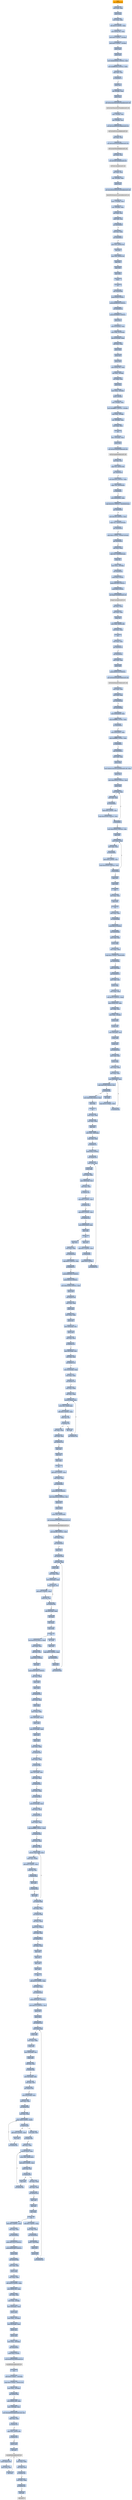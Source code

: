 digraph G {
node[shape=rectangle,style=filled,fillcolor=lightsteelblue,color=lightsteelblue]
bgcolor="transparent"
a0x00405066call_0x0040678f[label="start\ncall 0x0040678f",color="lightgrey",fillcolor="orange"];
a0x0040678fmovl_edi_edi[label="0x0040678f\nmovl %edi, %edi"];
a0x00406791pushl_ebp[label="0x00406791\npushl %ebp"];
a0x00406792movl_esp_ebp[label="0x00406792\nmovl %esp, %ebp"];
a0x00406794subl_0x10UINT8_esp[label="0x00406794\nsubl $0x10<UINT8>, %esp"];
a0x00406797movl_0x00427fec_eax[label="0x00406797\nmovl 0x00427fec, %eax"];
a0x0040679candl_0x0UINT8__8ebp_[label="0x0040679c\nandl $0x0<UINT8>, -8(%ebp)"];
a0x004067a0andl_0x0UINT8__4ebp_[label="0x004067a0\nandl $0x0<UINT8>, -4(%ebp)"];
a0x004067a4pushl_ebx[label="0x004067a4\npushl %ebx"];
a0x004067a5pushl_edi[label="0x004067a5\npushl %edi"];
a0x004067a6movl_0xbb40e64eUINT32_edi[label="0x004067a6\nmovl $0xbb40e64e<UINT32>, %edi"];
a0x004067abmovl_0xffff0000UINT32_ebx[label="0x004067ab\nmovl $0xffff0000<UINT32>, %ebx"];
a0x004067b0cmpl_edi_eax[label="0x004067b0\ncmpl %edi, %eax"];
a0x004067b2je_0x004067c1[label="0x004067b2\nje 0x004067c1"];
a0x004067c1pushl_esi[label="0x004067c1\npushl %esi"];
a0x004067c2leal__8ebp__eax[label="0x004067c2\nleal -8(%ebp), %eax"];
a0x004067c5pushl_eax[label="0x004067c5\npushl %eax"];
a0x004067c6call_GetSystemTimeAsFileTime_kernel32_dll[label="0x004067c6\ncall GetSystemTimeAsFileTime@kernel32.dll"];
GetSystemTimeAsFileTime_kernel32_dll[label="GetSystemTimeAsFileTime@kernel32.dll",color="lightgrey",fillcolor="lightgrey"];
a0x004067ccmovl__4ebp__esi[label="0x004067cc\nmovl -4(%ebp), %esi"];
a0x004067cfxorl__8ebp__esi[label="0x004067cf\nxorl -8(%ebp), %esi"];
a0x004067d2call_GetCurrentProcessId_kernel32_dll[label="0x004067d2\ncall GetCurrentProcessId@kernel32.dll"];
GetCurrentProcessId_kernel32_dll[label="GetCurrentProcessId@kernel32.dll",color="lightgrey",fillcolor="lightgrey"];
a0x004067d8xorl_eax_esi[label="0x004067d8\nxorl %eax, %esi"];
a0x004067dacall_GetCurrentThreadId_kernel32_dll[label="0x004067da\ncall GetCurrentThreadId@kernel32.dll"];
GetCurrentThreadId_kernel32_dll[label="GetCurrentThreadId@kernel32.dll",color="lightgrey",fillcolor="lightgrey"];
a0x004067e0xorl_eax_esi[label="0x004067e0\nxorl %eax, %esi"];
a0x004067e2call_GetTickCount_kernel32_dll[label="0x004067e2\ncall GetTickCount@kernel32.dll"];
GetTickCount_kernel32_dll[label="GetTickCount@kernel32.dll",color="lightgrey",fillcolor="lightgrey"];
a0x004067e8xorl_eax_esi[label="0x004067e8\nxorl %eax, %esi"];
a0x004067ealeal__16ebp__eax[label="0x004067ea\nleal -16(%ebp), %eax"];
a0x004067edpushl_eax[label="0x004067ed\npushl %eax"];
a0x004067eecall_QueryPerformanceCounter_kernel32_dll[label="0x004067ee\ncall QueryPerformanceCounter@kernel32.dll"];
QueryPerformanceCounter_kernel32_dll[label="QueryPerformanceCounter@kernel32.dll",color="lightgrey",fillcolor="lightgrey"];
a0x004067f4movl__12ebp__eax[label="0x004067f4\nmovl -12(%ebp), %eax"];
a0x004067f7xorl__16ebp__eax[label="0x004067f7\nxorl -16(%ebp), %eax"];
a0x004067faxorl_eax_esi[label="0x004067fa\nxorl %eax, %esi"];
a0x004067fccmpl_edi_esi[label="0x004067fc\ncmpl %edi, %esi"];
a0x004067fejne_0x00406807[label="0x004067fe\njne 0x00406807"];
a0x00406807testl_esi_ebx[label="0x00406807\ntestl %esi, %ebx"];
a0x00406809jne_0x00406817[label="0x00406809\njne 0x00406817"];
a0x00406817movl_esi_0x00427fec[label="0x00406817\nmovl %esi, 0x00427fec"];
a0x0040681dnotl_esi[label="0x0040681d\nnotl %esi"];
a0x0040681fmovl_esi_0x00427ff0[label="0x0040681f\nmovl %esi, 0x00427ff0"];
a0x00406825popl_esi[label="0x00406825\npopl %esi"];
a0x00406826popl_edi[label="0x00406826\npopl %edi"];
a0x00406827popl_ebx[label="0x00406827\npopl %ebx"];
a0x00406828leave_[label="0x00406828\nleave "];
a0x00406829ret[label="0x00406829\nret"];
a0x0040506bjmp_0x00404ef9[label="0x0040506b\njmp 0x00404ef9"];
a0x00404ef9pushl_0x58UINT8[label="0x00404ef9\npushl $0x58<UINT8>"];
a0x00404efbpushl_0x40b220UINT32[label="0x00404efb\npushl $0x40b220<UINT32>"];
a0x00404f00call_0x00406570[label="0x00404f00\ncall 0x00406570"];
a0x00406570pushl_0x406600UINT32[label="0x00406570\npushl $0x406600<UINT32>"];
a0x00406575pushl_fs_0[label="0x00406575\npushl %fs:0"];
a0x0040657cmovl_0x10esp__eax[label="0x0040657c\nmovl 0x10(%esp), %eax"];
a0x00406580movl_ebp_0x10esp_[label="0x00406580\nmovl %ebp, 0x10(%esp)"];
a0x00406584leal_0x10esp__ebp[label="0x00406584\nleal 0x10(%esp), %ebp"];
a0x00406588subl_eax_esp[label="0x00406588\nsubl %eax, %esp"];
a0x0040658apushl_ebx[label="0x0040658a\npushl %ebx"];
a0x0040658bpushl_esi[label="0x0040658b\npushl %esi"];
a0x0040658cpushl_edi[label="0x0040658c\npushl %edi"];
a0x0040658dmovl_0x00427fec_eax[label="0x0040658d\nmovl 0x00427fec, %eax"];
a0x00406592xorl_eax__4ebp_[label="0x00406592\nxorl %eax, -4(%ebp)"];
a0x00406595xorl_ebp_eax[label="0x00406595\nxorl %ebp, %eax"];
a0x00406597pushl_eax[label="0x00406597\npushl %eax"];
a0x00406598movl_esp__24ebp_[label="0x00406598\nmovl %esp, -24(%ebp)"];
a0x0040659bpushl__8ebp_[label="0x0040659b\npushl -8(%ebp)"];
a0x0040659emovl__4ebp__eax[label="0x0040659e\nmovl -4(%ebp), %eax"];
a0x004065a1movl_0xfffffffeUINT32__4ebp_[label="0x004065a1\nmovl $0xfffffffe<UINT32>, -4(%ebp)"];
a0x004065a8movl_eax__8ebp_[label="0x004065a8\nmovl %eax, -8(%ebp)"];
a0x004065ableal__16ebp__eax[label="0x004065ab\nleal -16(%ebp), %eax"];
a0x004065aemovl_eax_fs_0[label="0x004065ae\nmovl %eax, %fs:0"];
a0x004065b4ret[label="0x004065b4\nret"];
a0x00404f05leal__104ebp__eax[label="0x00404f05\nleal -104(%ebp), %eax"];
a0x00404f08pushl_eax[label="0x00404f08\npushl %eax"];
a0x00404f09call_GetStartupInfoW_kernel32_dll[label="0x00404f09\ncall GetStartupInfoW@kernel32.dll"];
GetStartupInfoW_kernel32_dll[label="GetStartupInfoW@kernel32.dll",color="lightgrey",fillcolor="lightgrey"];
a0x00404f0fxorl_esi_esi[label="0x00404f0f\nxorl %esi, %esi"];
a0x00404f11cmpl_esi_0x0041c6dc[label="0x00404f11\ncmpl %esi, 0x0041c6dc"];
a0x00404f17jne_0x00404f24[label="0x00404f17\njne 0x00404f24"];
a0x00404f24movl_0x5a4dUINT32_eax[label="0x00404f24\nmovl $0x5a4d<UINT32>, %eax"];
a0x00404f29cmpw_ax_0x00400000[label="0x00404f29\ncmpw %ax, 0x00400000"];
a0x00404f30je_0x00404f37[label="0x00404f30\nje 0x00404f37"];
a0x00404f37movl_0x0040003c_eax[label="0x00404f37\nmovl 0x0040003c, %eax"];
a0x00404f3ccmpl_0x4550UINT32_0x400000eax_[label="0x00404f3c\ncmpl $0x4550<UINT32>, 0x400000(%eax)"];
a0x00404f46jne_0x00404f32[label="0x00404f46\njne 0x00404f32"];
a0x00404f48movl_0x10bUINT32_ecx[label="0x00404f48\nmovl $0x10b<UINT32>, %ecx"];
a0x00404f4dcmpw_cx_0x400018eax_[label="0x00404f4d\ncmpw %cx, 0x400018(%eax)"];
a0x00404f54jne_0x00404f32[label="0x00404f54\njne 0x00404f32"];
a0x00404f56cmpl_0xeUINT8_0x400074eax_[label="0x00404f56\ncmpl $0xe<UINT8>, 0x400074(%eax)"];
a0x00404f5djbe_0x00404f32[label="0x00404f5d\njbe 0x00404f32"];
a0x00404f5fxorl_ecx_ecx[label="0x00404f5f\nxorl %ecx, %ecx"];
a0x00404f61cmpl_esi_0x4000e8eax_[label="0x00404f61\ncmpl %esi, 0x4000e8(%eax)"];
a0x00404f67setne_cl[label="0x00404f67\nsetne %cl"];
a0x00404f6amovl_ecx__28ebp_[label="0x00404f6a\nmovl %ecx, -28(%ebp)"];
a0x00404f6dcall_0x00406532[label="0x00404f6d\ncall 0x00406532"];
a0x00406532pushl_0x0UINT8[label="0x00406532\npushl $0x0<UINT8>"];
a0x00406534pushl_0x1000UINT32[label="0x00406534\npushl $0x1000<UINT32>"];
a0x00406539pushl_0x0UINT8[label="0x00406539\npushl $0x0<UINT8>"];
a0x0040653bcall_HeapCreate_kernel32_dll[label="0x0040653b\ncall HeapCreate@kernel32.dll"];
HeapCreate_kernel32_dll[label="HeapCreate@kernel32.dll",color="lightgrey",fillcolor="lightgrey"];
a0x00406541xorl_ecx_ecx[label="0x00406541\nxorl %ecx, %ecx"];
a0x00406543testl_eax_eax[label="0x00406543\ntestl %eax, %eax"];
a0x00406545setne_cl[label="0x00406545\nsetne %cl"];
a0x00406548movl_eax_0x0041c3d8[label="0x00406548\nmovl %eax, 0x0041c3d8"];
a0x0040654dmovl_ecx_eax[label="0x0040654d\nmovl %ecx, %eax"];
a0x0040654fret[label="0x0040654f\nret"];
a0x00404f72testl_eax_eax[label="0x00404f72\ntestl %eax, %eax"];
a0x00404f74jne_0x00404f7e[label="0x00404f74\njne 0x00404f7e"];
a0x00404f7ecall_0x004063b7[label="0x00404f7e\ncall 0x004063b7"];
a0x004063b7movl_edi_edi[label="0x004063b7\nmovl %edi, %edi"];
a0x004063b9pushl_edi[label="0x004063b9\npushl %edi"];
a0x004063bapushl_0x401c14UINT32[label="0x004063ba\npushl $0x401c14<UINT32>"];
a0x004063bfcall_GetModuleHandleW_kernel32_dll[label="0x004063bf\ncall GetModuleHandleW@kernel32.dll"];
GetModuleHandleW_kernel32_dll[label="GetModuleHandleW@kernel32.dll",color="lightgrey",fillcolor="lightgrey"];
a0x004063c5movl_eax_edi[label="0x004063c5\nmovl %eax, %edi"];
a0x004063c7testl_edi_edi[label="0x004063c7\ntestl %edi, %edi"];
a0x004063c9jne_0x004063d4[label="0x004063c9\njne 0x004063d4"];
a0x004063cbcall_0x0040608a[label="0x004063cb\ncall 0x0040608a"];
a0x0040608amovl_0x00428038_eax[label="0x0040608a\nmovl 0x00428038, %eax"];
a0x0040608fcmpl_0xffffffffUINT8_eax[label="0x0040608f\ncmpl $0xffffffff<UINT8>, %eax"];
a0x00406092je_0x004060aa[label="0x00406092\nje 0x004060aa"];
a0x004060aamovl_0x0042803c_eax[label="0x004060aa\nmovl 0x0042803c, %eax"];
a0x004060afcmpl_0xffffffffUINT8_eax[label="0x004060af\ncmpl $0xffffffff<UINT8>, %eax"];
a0x004060b2je_0x004060c2[label="0x004060b2\nje 0x004060c2"];
a0x004060c2jmp_0x00406911[label="0x004060c2\njmp 0x00406911"];
a0x00406911movl_edi_edi[label="0x00406911\nmovl %edi, %edi"];
a0x00406913pushl_ebx[label="0x00406913\npushl %ebx"];
a0x00406914movl_DeleteCriticalSection_kernel32_dll_ebx[label="0x00406914\nmovl DeleteCriticalSection@kernel32.dll, %ebx"];
a0x0040691apushl_esi[label="0x0040691a\npushl %esi"];
a0x0040691bmovl_0x428040UINT32_esi[label="0x0040691b\nmovl $0x428040<UINT32>, %esi"];
a0x00406920pushl_edi[label="0x00406920\npushl %edi"];
a0x00406921movl_esi__edi[label="0x00406921\nmovl (%esi), %edi"];
a0x00406923testl_edi_edi[label="0x00406923\ntestl %edi, %edi"];
a0x00406925je_0x0040693a[label="0x00406925\nje 0x0040693a"];
a0x0040693aaddl_0x8UINT8_esi[label="0x0040693a\naddl $0x8<UINT8>, %esi"];
a0x0040693dcmpl_0x428160UINT32_esi[label="0x0040693d\ncmpl $0x428160<UINT32>, %esi"];
a0x00406943jl_0x00406921[label="0x00406943\njl 0x00406921"];
a0x00406945movl_0x428040UINT32_esi[label="0x00406945\nmovl $0x428040<UINT32>, %esi"];
a0x0040694apopl_edi[label="0x0040694a\npopl %edi"];
a0x0040694bmovl_esi__eax[label="0x0040694b\nmovl (%esi), %eax"];
a0x0040694dtestl_eax_eax[label="0x0040694d\ntestl %eax, %eax"];
a0x0040694fje_0x0040695a[label="0x0040694f\nje 0x0040695a"];
a0x0040695aaddl_0x8UINT8_esi[label="0x0040695a\naddl $0x8<UINT8>, %esi"];
a0x0040695dcmpl_0x428160UINT32_esi[label="0x0040695d\ncmpl $0x428160<UINT32>, %esi"];
a0x00406963jl_0x0040694b[label="0x00406963\njl 0x0040694b"];
a0x00406965popl_esi[label="0x00406965\npopl %esi"];
a0x00406966popl_ebx[label="0x00406966\npopl %ebx"];
a0x00406967ret[label="0x00406967\nret"];
a0x004063d0xorl_eax_eax[label="0x004063d0\nxorl %eax, %eax"];
a0x004063d2popl_edi[label="0x004063d2\npopl %edi"];
a0x004063d3ret[label="0x004063d3\nret"];
a0x00404f83testl_eax_eax[label="0x00404f83\ntestl %eax, %eax"];
a0x00404f85jne_0x00404f8f[label="0x00404f85\njne 0x00404f8f"];
a0x00404f87pushl_0x10UINT8[label="0x00404f87\npushl $0x10<UINT8>"];
a0x00404f89call_0x00404e89[label="0x00404f89\ncall 0x00404e89"];
a0x00404e89movl_edi_edi[label="0x00404e89\nmovl %edi, %edi"];
a0x00404e8bpushl_ebp[label="0x00404e8b\npushl %ebp"];
a0x00404e8cmovl_esp_ebp[label="0x00404e8c\nmovl %esp, %ebp"];
a0x00404e8ecmpl_0x1UINT8_0x0041b938[label="0x00404e8e\ncmpl $0x1<UINT8>, 0x0041b938"];
a0x00404e95jne_0x00404e9c[label="0x00404e95\njne 0x00404e9c"];
a0x00404e9cpushl_0x8ebp_[label="0x00404e9c\npushl 0x8(%ebp)"];
a0x00404e9fcall_0x00405575[label="0x00404e9f\ncall 0x00405575"];
a0x00405575movl_edi_edi[label="0x00405575\nmovl %edi, %edi"];
a0x00405577pushl_ebp[label="0x00405577\npushl %ebp"];
a0x00405578movl_esp_ebp[label="0x00405578\nmovl %esp, %ebp"];
a0x0040557asubl_0x1fcUINT32_esp[label="0x0040557a\nsubl $0x1fc<UINT32>, %esp"];
a0x00405580movl_0x00427fec_eax[label="0x00405580\nmovl 0x00427fec, %eax"];
a0x00405585xorl_ebp_eax[label="0x00405585\nxorl %ebp, %eax"];
a0x00405587movl_eax__4ebp_[label="0x00405587\nmovl %eax, -4(%ebp)"];
a0x0040558apushl_ebx[label="0x0040558a\npushl %ebx"];
a0x0040558bpushl_esi[label="0x0040558b\npushl %esi"];
a0x0040558cmovl_0x8ebp__esi[label="0x0040558c\nmovl 0x8(%ebp), %esi"];
a0x0040558fpushl_edi[label="0x0040558f\npushl %edi"];
a0x00405590pushl_esi[label="0x00405590\npushl %esi"];
a0x00405591call_0x0040554f[label="0x00405591\ncall 0x0040554f"];
a0x0040554fmovl_edi_edi[label="0x0040554f\nmovl %edi, %edi"];
a0x00405551pushl_ebp[label="0x00405551\npushl %ebp"];
a0x00405552movl_esp_ebp[label="0x00405552\nmovl %esp, %ebp"];
a0x00405554xorl_eax_eax[label="0x00405554\nxorl %eax, %eax"];
a0x00405556movl_0x8ebp__ecx[label="0x00405556\nmovl 0x8(%ebp), %ecx"];
a0x00405559cmpl_0x401a00eax8__ecx[label="0x00405559\ncmpl 0x401a00(,%eax,8), %ecx"];
a0x00405560je_0x0040556c[label="0x00405560\nje 0x0040556c"];
a0x00405562incl_eax[label="0x00405562\nincl %eax"];
a0x00405563cmpl_0x16UINT8_eax[label="0x00405563\ncmpl $0x16<UINT8>, %eax"];
a0x00405566jb_0x00405556[label="0x00405566\njb 0x00405556"];
a0x0040556cmovl_0x401a04eax8__eax[label="0x0040556c\nmovl 0x401a04(,%eax,8), %eax"];
a0x00405573popl_ebp[label="0x00405573\npopl %ebp"];
a0x00405574ret[label="0x00405574\nret"];
a0x00405596movl_eax_edi[label="0x00405596\nmovl %eax, %edi"];
a0x00405598xorl_ebx_ebx[label="0x00405598\nxorl %ebx, %ebx"];
a0x0040559apopl_ecx[label="0x0040559a\npopl %ecx"];
a0x0040559bmovl_edi__508ebp_[label="0x0040559b\nmovl %edi, -508(%ebp)"];
a0x004055a1cmpl_ebx_edi[label="0x004055a1\ncmpl %ebx, %edi"];
a0x004055a3je_0x00405715[label="0x004055a3\nje 0x00405715"];
a0x004055a9pushl_0x3UINT8[label="0x004055a9\npushl $0x3<UINT8>"];
a0x004055abcall_0x00407c67[label="0x004055ab\ncall 0x00407c67"];
a0x00407c67movl_edi_edi[label="0x00407c67\nmovl %edi, %edi"];
a0x00407c69pushl_ebp[label="0x00407c69\npushl %ebp"];
a0x00407c6amovl_esp_ebp[label="0x00407c6a\nmovl %esp, %ebp"];
a0x00407c6cmovl_0x8ebp__ecx[label="0x00407c6c\nmovl 0x8(%ebp), %ecx"];
a0x00407c6ftestl_ecx_ecx[label="0x00407c6f\ntestl %ecx, %ecx"];
a0x00407c71js_0x00407c91[label="0x00407c71\njs 0x00407c91"];
a0x00407c73cmpl_0x2UINT8_ecx[label="0x00407c73\ncmpl $0x2<UINT8>, %ecx"];
a0x00407c76jle_0x00407c84[label="0x00407c76\njle 0x00407c84"];
a0x00407c78cmpl_0x3UINT8_ecx[label="0x00407c78\ncmpl $0x3<UINT8>, %ecx"];
a0x00407c7bjne_0x00407c91[label="0x00407c7b\njne 0x00407c91"];
a0x00407c7dmovl_0x0041b938_eax[label="0x00407c7d\nmovl 0x0041b938, %eax"];
a0x00407c82popl_ebp[label="0x00407c82\npopl %ebp"];
a0x00407c83ret[label="0x00407c83\nret"];
a0x004055b0popl_ecx[label="0x004055b0\npopl %ecx"];
a0x004055b1cmpl_0x1UINT8_eax[label="0x004055b1\ncmpl $0x1<UINT8>, %eax"];
a0x004055b4je_0x004056c1[label="0x004055b4\nje 0x004056c1"];
a0x004055bapushl_0x3UINT8[label="0x004055ba\npushl $0x3<UINT8>"];
a0x004055bccall_0x00407c67[label="0x004055bc\ncall 0x00407c67"];
a0x004055c1popl_ecx[label="0x004055c1\npopl %ecx"];
a0x004055c2testl_eax_eax[label="0x004055c2\ntestl %eax, %eax"];
a0x004055c4jne_0x004055d3[label="0x004055c4\njne 0x004055d3"];
a0x004055d3cmpl_0xfcUINT32_esi[label="0x004055d3\ncmpl $0xfc<UINT32>, %esi"];
a0x004055d9je_0x00405715[label="0x004055d9\nje 0x00405715"];
a0x004055dfpushl_0x401b3cUINT32[label="0x004055df\npushl $0x401b3c<UINT32>"];
a0x004055e4pushl_0x314UINT32[label="0x004055e4\npushl $0x314<UINT32>"];
a0x004055e9movl_0x41bc98UINT32_edi[label="0x004055e9\nmovl $0x41bc98<UINT32>, %edi"];
a0x004055eepushl_edi[label="0x004055ee\npushl %edi"];
a0x004055efcall_0x00407c04[label="0x004055ef\ncall 0x00407c04"];
a0x00407c04movl_edi_edi[label="0x00407c04\nmovl %edi, %edi"];
a0x00407c06pushl_ebp[label="0x00407c06\npushl %ebp"];
a0x00407c07movl_esp_ebp[label="0x00407c07\nmovl %esp, %ebp"];
a0x00407c09pushl_esi[label="0x00407c09\npushl %esi"];
a0x00407c0amovl_0x8ebp__esi[label="0x00407c0a\nmovl 0x8(%ebp), %esi"];
a0x00407c0dpushl_edi[label="0x00407c0d\npushl %edi"];
a0x00407c0etestl_esi_esi[label="0x00407c0e\ntestl %esi, %esi"];
a0x00407c10je_0x00407c19[label="0x00407c10\nje 0x00407c19"];
a0x00407c12movl_0xcebp__edi[label="0x00407c12\nmovl 0xc(%ebp), %edi"];
a0x00407c15testl_edi_edi[label="0x00407c15\ntestl %edi, %edi"];
a0x00407c17jne_0x00407c2e[label="0x00407c17\njne 0x00407c2e"];
a0x00407c2emovl_0x10ebp__eax[label="0x00407c2e\nmovl 0x10(%ebp), %eax"];
a0x00407c31testl_eax_eax[label="0x00407c31\ntestl %eax, %eax"];
a0x00407c33jne_0x00407c3a[label="0x00407c33\njne 0x00407c3a"];
a0x00407c3amovl_esi_edx[label="0x00407c3a\nmovl %esi, %edx"];
a0x00407c3csubl_eax_edx[label="0x00407c3c\nsubl %eax, %edx"];
a0x00407c3emovzwl_eax__ecx[label="0x00407c3e\nmovzwl (%eax), %ecx"];
a0x00407c41movw_cx_edxeax_[label="0x00407c41\nmovw %cx, (%edx,%eax)"];
a0x00407c45addl_0x2UINT8_eax[label="0x00407c45\naddl $0x2<UINT8>, %eax"];
a0x00407c48testw_cx_cx[label="0x00407c48\ntestw %cx, %cx"];
a0x00407c4bje_0x00407c50[label="0x00407c4b\nje 0x00407c50"];
a0x00407c4ddecl_edi[label="0x00407c4d\ndecl %edi"];
a0x00407c4ejne_0x00407c3e[label="0x00407c4e\njne 0x00407c3e"];
a0x00407c50xorl_eax_eax[label="0x00407c50\nxorl %eax, %eax"];
a0x00407c52testl_edi_edi[label="0x00407c52\ntestl %edi, %edi"];
a0x00407c54jne_0x00407c2a[label="0x00407c54\njne 0x00407c2a"];
a0x00407c2apopl_edi[label="0x00407c2a\npopl %edi"];
a0x00407c2bpopl_esi[label="0x00407c2b\npopl %esi"];
a0x00407c2cpopl_ebp[label="0x00407c2c\npopl %ebp"];
a0x00407c2dret[label="0x00407c2d\nret"];
a0x004055f4addl_0xcUINT8_esp[label="0x004055f4\naddl $0xc<UINT8>, %esp"];
a0x004055f7testl_eax_eax[label="0x004055f7\ntestl %eax, %eax"];
a0x004055f9jne_0x004056b7[label="0x004055f9\njne 0x004056b7"];
a0x004055ffpushl_0x104UINT32[label="0x004055ff\npushl $0x104<UINT32>"];
a0x00405604movl_0x41bccaUINT32_esi[label="0x00405604\nmovl $0x41bcca<UINT32>, %esi"];
a0x00405609pushl_esi[label="0x00405609\npushl %esi"];
a0x0040560apushl_ebx[label="0x0040560a\npushl %ebx"];
a0x0040560bmovw_ax_0x0041bed2[label="0x0040560b\nmovw %ax, 0x0041bed2"];
a0x00405611call_GetModuleFileNameW_kernel32_dll[label="0x00405611\ncall GetModuleFileNameW@kernel32.dll"];
GetModuleFileNameW_kernel32_dll[label="GetModuleFileNameW@kernel32.dll",color="lightgrey",fillcolor="lightgrey"];
a0x00405617movl_0x2fbUINT32_ebx[label="0x00405617\nmovl $0x2fb<UINT32>, %ebx"];
a0x0040561ctestl_eax_eax[label="0x0040561c\ntestl %eax, %eax"];
a0x0040561ejne_0x0040563f[label="0x0040561e\njne 0x0040563f"];
a0x0040563fpushl_esi[label="0x0040563f\npushl %esi"];
a0x00405640call_0x00407be9[label="0x00405640\ncall 0x00407be9"];
a0x00407be9movl_edi_edi[label="0x00407be9\nmovl %edi, %edi"];
a0x00407bebpushl_ebp[label="0x00407beb\npushl %ebp"];
a0x00407becmovl_esp_ebp[label="0x00407bec\nmovl %esp, %ebp"];
a0x00407beemovl_0x8ebp__eax[label="0x00407bee\nmovl 0x8(%ebp), %eax"];
a0x00407bf1movw_eax__cx[label="0x00407bf1\nmovw (%eax), %cx"];
a0x00407bf4addl_0x2UINT8_eax[label="0x00407bf4\naddl $0x2<UINT8>, %eax"];
a0x00407bf7testw_cx_cx[label="0x00407bf7\ntestw %cx, %cx"];
a0x00407bfajne_0x00407bf1[label="0x00407bfa\njne 0x00407bf1"];
a0x00407bfcsubl_0x8ebp__eax[label="0x00407bfc\nsubl 0x8(%ebp), %eax"];
a0x00407bffsarl_eax[label="0x00407bff\nsarl %eax"];
a0x00407c01decl_eax[label="0x00407c01\ndecl %eax"];
a0x00407c02popl_ebp[label="0x00407c02\npopl %ebp"];
a0x00407c03ret[label="0x00407c03\nret"];
a0x00405645incl_eax[label="0x00405645\nincl %eax"];
a0x00405646popl_ecx[label="0x00405646\npopl %ecx"];
a0x00405647cmpl_0x3cUINT8_eax[label="0x00405647\ncmpl $0x3c<UINT8>, %eax"];
a0x0040564ajbe_0x00405676[label="0x0040564a\njbe 0x00405676"];
a0x0040564cpushl_esi[label="0x0040564c\npushl %esi"];
a0x0040564dcall_0x00407be9[label="0x0040564d\ncall 0x00407be9"];
a0x00405652leal_0x41bc54eax2__eax[label="0x00405652\nleal 0x41bc54(,%eax,2), %eax"];
a0x00405659movl_eax_ecx[label="0x00405659\nmovl %eax, %ecx"];
a0x0040565bsubl_esi_ecx[label="0x0040565b\nsubl %esi, %ecx"];
a0x0040565dpushl_0x3UINT8[label="0x0040565d\npushl $0x3<UINT8>"];
a0x0040565fsarl_ecx[label="0x0040565f\nsarl %ecx"];
a0x00405661pushl_0x401b04UINT32[label="0x00405661\npushl $0x401b04<UINT32>"];
a0x00405666subl_ecx_ebx[label="0x00405666\nsubl %ecx, %ebx"];
a0x00405668pushl_ebx[label="0x00405668\npushl %ebx"];
a0x00405669pushl_eax[label="0x00405669\npushl %eax"];
a0x0040566acall_0x00407b1c[label="0x0040566a\ncall 0x00407b1c"];
a0x00407b1cmovl_edi_edi[label="0x00407b1c\nmovl %edi, %edi"];
a0x00407b1epushl_ebp[label="0x00407b1e\npushl %ebp"];
a0x00407b1fmovl_esp_ebp[label="0x00407b1f\nmovl %esp, %ebp"];
a0x00407b21movl_0x8ebp__edx[label="0x00407b21\nmovl 0x8(%ebp), %edx"];
a0x00407b24pushl_ebx[label="0x00407b24\npushl %ebx"];
a0x00407b25movl_0x14ebp__ebx[label="0x00407b25\nmovl 0x14(%ebp), %ebx"];
a0x00407b28pushl_esi[label="0x00407b28\npushl %esi"];
a0x00407b29pushl_edi[label="0x00407b29\npushl %edi"];
a0x00407b2atestl_ebx_ebx[label="0x00407b2a\ntestl %ebx, %ebx"];
a0x00407b2cjne_0x00407b3e[label="0x00407b2c\njne 0x00407b3e"];
a0x00407b3etestl_edx_edx[label="0x00407b3e\ntestl %edx, %edx"];
a0x00407b40je_0x00407b49[label="0x00407b40\nje 0x00407b49"];
a0x00407b42movl_0xcebp__edi[label="0x00407b42\nmovl 0xc(%ebp), %edi"];
a0x00407b45testl_edi_edi[label="0x00407b45\ntestl %edi, %edi"];
a0x00407b47jne_0x00407b5c[label="0x00407b47\njne 0x00407b5c"];
a0x00407b5ctestl_ebx_ebx[label="0x00407b5c\ntestl %ebx, %ebx"];
a0x00407b5ejne_0x00407b67[label="0x00407b5e\njne 0x00407b67"];
a0x00407b67movl_0x10ebp__ecx[label="0x00407b67\nmovl 0x10(%ebp), %ecx"];
a0x00407b6atestl_ecx_ecx[label="0x00407b6a\ntestl %ecx, %ecx"];
a0x00407b6cjne_0x00407b75[label="0x00407b6c\njne 0x00407b75"];
a0x00407b75movl_edx_eax[label="0x00407b75\nmovl %edx, %eax"];
a0x00407b77cmpl_0xffffffffUINT8_ebx[label="0x00407b77\ncmpl $0xffffffff<UINT8>, %ebx"];
a0x00407b7ajne_0x00407b94[label="0x00407b7a\njne 0x00407b94"];
a0x00407b94movl_ecx_esi[label="0x00407b94\nmovl %ecx, %esi"];
a0x00407b96subl_edx_esi[label="0x00407b96\nsubl %edx, %esi"];
a0x00407b98movzwl_esieax__ecx[label="0x00407b98\nmovzwl (%esi,%eax), %ecx"];
a0x00407b9cmovw_cx_eax_[label="0x00407b9c\nmovw %cx, (%eax)"];
a0x00407b9faddl_0x2UINT8_eax[label="0x00407b9f\naddl $0x2<UINT8>, %eax"];
a0x00407ba2testw_cx_cx[label="0x00407ba2\ntestw %cx, %cx"];
a0x00407ba5je_0x00407bad[label="0x00407ba5\nje 0x00407bad"];
a0x00407ba7decl_edi[label="0x00407ba7\ndecl %edi"];
a0x00407ba8je_0x00407bad[label="0x00407ba8\nje 0x00407bad"];
a0x00407baadecl_ebx[label="0x00407baa\ndecl %ebx"];
a0x00407babjne_0x00407b98[label="0x00407bab\njne 0x00407b98"];
a0x00407badtestl_ebx_ebx[label="0x00407bad\ntestl %ebx, %ebx"];
a0x00407bafjne_0x00407bb6[label="0x00407baf\njne 0x00407bb6"];
a0x00407bb1xorl_ecx_ecx[label="0x00407bb1\nxorl %ecx, %ecx"];
a0x00407bb3movw_cx_eax_[label="0x00407bb3\nmovw %cx, (%eax)"];
a0x00407bb6testl_edi_edi[label="0x00407bb6\ntestl %edi, %edi"];
a0x00407bb8jne_0x00407b37[label="0x00407bb8\njne 0x00407b37"];
a0x00407b37xorl_eax_eax[label="0x00407b37\nxorl %eax, %eax"];
a0x00407b39popl_edi[label="0x00407b39\npopl %edi"];
a0x00407b3apopl_esi[label="0x00407b3a\npopl %esi"];
a0x00407b3bpopl_ebx[label="0x00407b3b\npopl %ebx"];
a0x00407b3cpopl_ebp[label="0x00407b3c\npopl %ebp"];
a0x00407b3dret[label="0x00407b3d\nret"];
a0x0040566faddl_0x14UINT8_esp[label="0x0040566f\naddl $0x14<UINT8>, %esp"];
a0x00405672testl_eax_eax[label="0x00405672\ntestl %eax, %eax"];
a0x00405674jne_0x00405633[label="0x00405674\njne 0x00405633"];
a0x00405676pushl_0x401afcUINT32[label="0x00405676\npushl $0x401afc<UINT32>"];
a0x0040567bmovl_0x314UINT32_esi[label="0x0040567b\nmovl $0x314<UINT32>, %esi"];
a0x00405680pushl_esi[label="0x00405680\npushl %esi"];
a0x00405681pushl_edi[label="0x00405681\npushl %edi"];
a0x00405682call_0x00407aa7[label="0x00405682\ncall 0x00407aa7"];
a0x00407aa7movl_edi_edi[label="0x00407aa7\nmovl %edi, %edi"];
a0x00407aa9pushl_ebp[label="0x00407aa9\npushl %ebp"];
a0x00407aaamovl_esp_ebp[label="0x00407aaa\nmovl %esp, %ebp"];
a0x00407aacpushl_esi[label="0x00407aac\npushl %esi"];
a0x00407aadmovl_0x8ebp__esi[label="0x00407aad\nmovl 0x8(%ebp), %esi"];
a0x00407ab0pushl_edi[label="0x00407ab0\npushl %edi"];
a0x00407ab1testl_esi_esi[label="0x00407ab1\ntestl %esi, %esi"];
a0x00407ab3je_0x00407abc[label="0x00407ab3\nje 0x00407abc"];
a0x00407ab5movl_0xcebp__edi[label="0x00407ab5\nmovl 0xc(%ebp), %edi"];
a0x00407ab8testl_edi_edi[label="0x00407ab8\ntestl %edi, %edi"];
a0x00407abajne_0x00407ad1[label="0x00407aba\njne 0x00407ad1"];
a0x00407ad1movl_0x10ebp__ecx[label="0x00407ad1\nmovl 0x10(%ebp), %ecx"];
a0x00407ad4testl_ecx_ecx[label="0x00407ad4\ntestl %ecx, %ecx"];
a0x00407ad6jne_0x00407adf[label="0x00407ad6\njne 0x00407adf"];
a0x00407adfmovl_esi_edx[label="0x00407adf\nmovl %esi, %edx"];
a0x00407ae1cmpw_0x0UINT8_edx_[label="0x00407ae1\ncmpw $0x0<UINT8>, (%edx)"];
a0x00407ae5je_0x00407aed[label="0x00407ae5\nje 0x00407aed"];
a0x00407ae7addl_0x2UINT8_edx[label="0x00407ae7\naddl $0x2<UINT8>, %edx"];
a0x00407aeadecl_edi[label="0x00407aea\ndecl %edi"];
a0x00407aebjne_0x00407ae1[label="0x00407aeb\njne 0x00407ae1"];
a0x00407aedtestl_edi_edi[label="0x00407aed\ntestl %edi, %edi"];
a0x00407aefje_0x00407ad8[label="0x00407aef\nje 0x00407ad8"];
a0x00407af1subl_ecx_edx[label="0x00407af1\nsubl %ecx, %edx"];
a0x00407af3movzwl_ecx__eax[label="0x00407af3\nmovzwl (%ecx), %eax"];
a0x00407af6movw_ax_edxecx_[label="0x00407af6\nmovw %ax, (%edx,%ecx)"];
a0x00407afaaddl_0x2UINT8_ecx[label="0x00407afa\naddl $0x2<UINT8>, %ecx"];
a0x00407afdtestw_ax_ax[label="0x00407afd\ntestw %ax, %ax"];
a0x00407b00je_0x00407b05[label="0x00407b00\nje 0x00407b05"];
a0x00407b02decl_edi[label="0x00407b02\ndecl %edi"];
a0x00407b03jne_0x00407af3[label="0x00407b03\njne 0x00407af3"];
a0x00407b05xorl_eax_eax[label="0x00407b05\nxorl %eax, %eax"];
a0x00407b07testl_edi_edi[label="0x00407b07\ntestl %edi, %edi"];
a0x00407b09jne_0x00407acd[label="0x00407b09\njne 0x00407acd"];
a0x00407acdpopl_edi[label="0x00407acd\npopl %edi"];
a0x00407acepopl_esi[label="0x00407ace\npopl %esi"];
a0x00407acfpopl_ebp[label="0x00407acf\npopl %ebp"];
a0x00407ad0ret[label="0x00407ad0\nret"];
a0x00405687addl_0xcUINT8_esp[label="0x00405687\naddl $0xc<UINT8>, %esp"];
a0x0040568atestl_eax_eax[label="0x0040568a\ntestl %eax, %eax"];
a0x0040568cjne_0x00405633[label="0x0040568c\njne 0x00405633"];
a0x0040568epushl__508ebp_[label="0x0040568e\npushl -508(%ebp)"];
a0x00405694pushl_esi[label="0x00405694\npushl %esi"];
a0x00405695pushl_edi[label="0x00405695\npushl %edi"];
a0x00405696call_0x00407aa7[label="0x00405696\ncall 0x00407aa7"];
a0x0040569baddl_0xcUINT8_esp[label="0x0040569b\naddl $0xc<UINT8>, %esp"];
a0x0040569etestl_eax_eax[label="0x0040569e\ntestl %eax, %eax"];
a0x004056a0jne_0x00405633[label="0x004056a0\njne 0x00405633"];
a0x004056a2pushl_0x12010UINT32[label="0x004056a2\npushl $0x12010<UINT32>"];
a0x004056a7pushl_0x401ab0UINT32[label="0x004056a7\npushl $0x401ab0<UINT32>"];
a0x004056acpushl_edi[label="0x004056ac\npushl %edi"];
a0x004056adcall_0x0040793b[label="0x004056ad\ncall 0x0040793b"];
a0x0040793bmovl_edi_edi[label="0x0040793b\nmovl %edi, %edi"];
a0x0040793dpushl_ebp[label="0x0040793d\npushl %ebp"];
a0x0040793emovl_esp_ebp[label="0x0040793e\nmovl %esp, %ebp"];
a0x00407940subl_0x24UINT8_esp[label="0x00407940\nsubl $0x24<UINT8>, %esp"];
a0x00407943movl_0x00427fec_eax[label="0x00407943\nmovl 0x00427fec, %eax"];
a0x00407948xorl_ebp_eax[label="0x00407948\nxorl %ebp, %eax"];
a0x0040794amovl_eax__4ebp_[label="0x0040794a\nmovl %eax, -4(%ebp)"];
a0x0040794dmovl_0x8ebp__eax[label="0x0040794d\nmovl 0x8(%ebp), %eax"];
a0x00407950pushl_ebx[label="0x00407950\npushl %ebx"];
a0x00407951movl_eax__32ebp_[label="0x00407951\nmovl %eax, -32(%ebp)"];
a0x00407954movl_0xcebp__eax[label="0x00407954\nmovl 0xc(%ebp), %eax"];
a0x00407957pushl_esi[label="0x00407957\npushl %esi"];
a0x00407958pushl_edi[label="0x00407958\npushl %edi"];
a0x00407959movl_eax__28ebp_[label="0x00407959\nmovl %eax, -28(%ebp)"];
a0x0040795ccall_0x00406007[label="0x0040795c\ncall 0x00406007"];
a0x00406007pushl_0x0UINT8[label="0x00406007\npushl $0x0<UINT8>"];
a0x00406009call_EncodePointer_kernel32_dll[label="0x00406009\ncall EncodePointer@kernel32.dll"];
EncodePointer_kernel32_dll[label="EncodePointer@kernel32.dll",color="lightgrey",fillcolor="lightgrey"];
a0x0040600fret[label="0x0040600f\nret"];
a0x00407961andl_0x0UINT8__20ebp_[label="0x00407961\nandl $0x0<UINT8>, -20(%ebp)"];
a0x00407965cmpl_0x0UINT8_0x0041c554[label="0x00407965\ncmpl $0x0<UINT8>, 0x0041c554"];
a0x0040796cmovl_eax__24ebp_[label="0x0040796c\nmovl %eax, -24(%ebp)"];
a0x0040796fjne_0x004079ee[label="0x0040796f\njne 0x004079ee"];
a0x004079eemovl_0x0041c560_eax[label="0x004079ee\nmovl 0x0041c560, %eax"];
a0x004079f3movl__24ebp__ecx[label="0x004079f3\nmovl -24(%ebp), %ecx"];
a0x004079f6movl_DecodePointer_kernel32_dll_esi[label="0x004079f6\nmovl DecodePointer@kernel32.dll, %esi"];
a0x004079fccmpl_ecx_eax[label="0x004079fc\ncmpl %ecx, %eax"];
a0x004079feje_0x00407a47[label="0x004079fe\nje 0x00407a47"];
a0x00407a00cmpl_ecx_0x0041c564[label="0x00407a00\ncmpl %ecx, 0x0041c564"];
a0x00407a06je_0x00407a47[label="0x00407a06\nje 0x00407a47"];
a0x00407a08pushl_eax[label="0x00407a08\npushl %eax"];
a0x00407a09call_esi[label="0x00407a09\ncall %esi"];
DecodePointer_kernel32_dll[label="DecodePointer@kernel32.dll",color="lightgrey",fillcolor="lightgrey"];
a0x00407a0bpushl_0x0041c564[label="0x00407a0b\npushl 0x0041c564"];
a0x00407a11movl_eax_edi[label="0x00407a11\nmovl %eax, %edi"];
a0x00407a13call_esi[label="0x00407a13\ncall %esi"];
a0x00407a15movl_eax_ebx[label="0x00407a15\nmovl %eax, %ebx"];
a0x00407a17testl_edi_edi[label="0x00407a17\ntestl %edi, %edi"];
a0x00407a19je_0x00407a47[label="0x00407a19\nje 0x00407a47"];
a0x00407a1btestl_ebx_ebx[label="0x00407a1b\ntestl %ebx, %ebx"];
a0x00407a1dje_0x00407a47[label="0x00407a1d\nje 0x00407a47"];
a0x00407a1fcall_edi[label="0x00407a1f\ncall %edi"];
a0x625d0752[label="0x625d0752",color="lightgrey",fillcolor="lightgrey"];
a0x00405066call_0x0040678f -> a0x0040678fmovl_edi_edi [color="#000000"];
a0x0040678fmovl_edi_edi -> a0x00406791pushl_ebp [color="#000000"];
a0x00406791pushl_ebp -> a0x00406792movl_esp_ebp [color="#000000"];
a0x00406792movl_esp_ebp -> a0x00406794subl_0x10UINT8_esp [color="#000000"];
a0x00406794subl_0x10UINT8_esp -> a0x00406797movl_0x00427fec_eax [color="#000000"];
a0x00406797movl_0x00427fec_eax -> a0x0040679candl_0x0UINT8__8ebp_ [color="#000000"];
a0x0040679candl_0x0UINT8__8ebp_ -> a0x004067a0andl_0x0UINT8__4ebp_ [color="#000000"];
a0x004067a0andl_0x0UINT8__4ebp_ -> a0x004067a4pushl_ebx [color="#000000"];
a0x004067a4pushl_ebx -> a0x004067a5pushl_edi [color="#000000"];
a0x004067a5pushl_edi -> a0x004067a6movl_0xbb40e64eUINT32_edi [color="#000000"];
a0x004067a6movl_0xbb40e64eUINT32_edi -> a0x004067abmovl_0xffff0000UINT32_ebx [color="#000000"];
a0x004067abmovl_0xffff0000UINT32_ebx -> a0x004067b0cmpl_edi_eax [color="#000000"];
a0x004067b0cmpl_edi_eax -> a0x004067b2je_0x004067c1 [color="#000000"];
a0x004067b2je_0x004067c1 -> a0x004067c1pushl_esi [color="#000000",label="T"];
a0x004067c1pushl_esi -> a0x004067c2leal__8ebp__eax [color="#000000"];
a0x004067c2leal__8ebp__eax -> a0x004067c5pushl_eax [color="#000000"];
a0x004067c5pushl_eax -> a0x004067c6call_GetSystemTimeAsFileTime_kernel32_dll [color="#000000"];
a0x004067c6call_GetSystemTimeAsFileTime_kernel32_dll -> GetSystemTimeAsFileTime_kernel32_dll [color="#000000"];
GetSystemTimeAsFileTime_kernel32_dll -> a0x004067ccmovl__4ebp__esi [color="#000000"];
a0x004067ccmovl__4ebp__esi -> a0x004067cfxorl__8ebp__esi [color="#000000"];
a0x004067cfxorl__8ebp__esi -> a0x004067d2call_GetCurrentProcessId_kernel32_dll [color="#000000"];
a0x004067d2call_GetCurrentProcessId_kernel32_dll -> GetCurrentProcessId_kernel32_dll [color="#000000"];
GetCurrentProcessId_kernel32_dll -> a0x004067d8xorl_eax_esi [color="#000000"];
a0x004067d8xorl_eax_esi -> a0x004067dacall_GetCurrentThreadId_kernel32_dll [color="#000000"];
a0x004067dacall_GetCurrentThreadId_kernel32_dll -> GetCurrentThreadId_kernel32_dll [color="#000000"];
GetCurrentThreadId_kernel32_dll -> a0x004067e0xorl_eax_esi [color="#000000"];
a0x004067e0xorl_eax_esi -> a0x004067e2call_GetTickCount_kernel32_dll [color="#000000"];
a0x004067e2call_GetTickCount_kernel32_dll -> GetTickCount_kernel32_dll [color="#000000"];
GetTickCount_kernel32_dll -> a0x004067e8xorl_eax_esi [color="#000000"];
a0x004067e8xorl_eax_esi -> a0x004067ealeal__16ebp__eax [color="#000000"];
a0x004067ealeal__16ebp__eax -> a0x004067edpushl_eax [color="#000000"];
a0x004067edpushl_eax -> a0x004067eecall_QueryPerformanceCounter_kernel32_dll [color="#000000"];
a0x004067eecall_QueryPerformanceCounter_kernel32_dll -> QueryPerformanceCounter_kernel32_dll [color="#000000"];
QueryPerformanceCounter_kernel32_dll -> a0x004067f4movl__12ebp__eax [color="#000000"];
a0x004067f4movl__12ebp__eax -> a0x004067f7xorl__16ebp__eax [color="#000000"];
a0x004067f7xorl__16ebp__eax -> a0x004067faxorl_eax_esi [color="#000000"];
a0x004067faxorl_eax_esi -> a0x004067fccmpl_edi_esi [color="#000000"];
a0x004067fccmpl_edi_esi -> a0x004067fejne_0x00406807 [color="#000000"];
a0x004067fejne_0x00406807 -> a0x00406807testl_esi_ebx [color="#000000",label="T"];
a0x00406807testl_esi_ebx -> a0x00406809jne_0x00406817 [color="#000000"];
a0x00406809jne_0x00406817 -> a0x00406817movl_esi_0x00427fec [color="#000000",label="T"];
a0x00406817movl_esi_0x00427fec -> a0x0040681dnotl_esi [color="#000000"];
a0x0040681dnotl_esi -> a0x0040681fmovl_esi_0x00427ff0 [color="#000000"];
a0x0040681fmovl_esi_0x00427ff0 -> a0x00406825popl_esi [color="#000000"];
a0x00406825popl_esi -> a0x00406826popl_edi [color="#000000"];
a0x00406826popl_edi -> a0x00406827popl_ebx [color="#000000"];
a0x00406827popl_ebx -> a0x00406828leave_ [color="#000000"];
a0x00406828leave_ -> a0x00406829ret [color="#000000"];
a0x00406829ret -> a0x0040506bjmp_0x00404ef9 [color="#000000"];
a0x0040506bjmp_0x00404ef9 -> a0x00404ef9pushl_0x58UINT8 [color="#000000"];
a0x00404ef9pushl_0x58UINT8 -> a0x00404efbpushl_0x40b220UINT32 [color="#000000"];
a0x00404efbpushl_0x40b220UINT32 -> a0x00404f00call_0x00406570 [color="#000000"];
a0x00404f00call_0x00406570 -> a0x00406570pushl_0x406600UINT32 [color="#000000"];
a0x00406570pushl_0x406600UINT32 -> a0x00406575pushl_fs_0 [color="#000000"];
a0x00406575pushl_fs_0 -> a0x0040657cmovl_0x10esp__eax [color="#000000"];
a0x0040657cmovl_0x10esp__eax -> a0x00406580movl_ebp_0x10esp_ [color="#000000"];
a0x00406580movl_ebp_0x10esp_ -> a0x00406584leal_0x10esp__ebp [color="#000000"];
a0x00406584leal_0x10esp__ebp -> a0x00406588subl_eax_esp [color="#000000"];
a0x00406588subl_eax_esp -> a0x0040658apushl_ebx [color="#000000"];
a0x0040658apushl_ebx -> a0x0040658bpushl_esi [color="#000000"];
a0x0040658bpushl_esi -> a0x0040658cpushl_edi [color="#000000"];
a0x0040658cpushl_edi -> a0x0040658dmovl_0x00427fec_eax [color="#000000"];
a0x0040658dmovl_0x00427fec_eax -> a0x00406592xorl_eax__4ebp_ [color="#000000"];
a0x00406592xorl_eax__4ebp_ -> a0x00406595xorl_ebp_eax [color="#000000"];
a0x00406595xorl_ebp_eax -> a0x00406597pushl_eax [color="#000000"];
a0x00406597pushl_eax -> a0x00406598movl_esp__24ebp_ [color="#000000"];
a0x00406598movl_esp__24ebp_ -> a0x0040659bpushl__8ebp_ [color="#000000"];
a0x0040659bpushl__8ebp_ -> a0x0040659emovl__4ebp__eax [color="#000000"];
a0x0040659emovl__4ebp__eax -> a0x004065a1movl_0xfffffffeUINT32__4ebp_ [color="#000000"];
a0x004065a1movl_0xfffffffeUINT32__4ebp_ -> a0x004065a8movl_eax__8ebp_ [color="#000000"];
a0x004065a8movl_eax__8ebp_ -> a0x004065ableal__16ebp__eax [color="#000000"];
a0x004065ableal__16ebp__eax -> a0x004065aemovl_eax_fs_0 [color="#000000"];
a0x004065aemovl_eax_fs_0 -> a0x004065b4ret [color="#000000"];
a0x004065b4ret -> a0x00404f05leal__104ebp__eax [color="#000000"];
a0x00404f05leal__104ebp__eax -> a0x00404f08pushl_eax [color="#000000"];
a0x00404f08pushl_eax -> a0x00404f09call_GetStartupInfoW_kernel32_dll [color="#000000"];
a0x00404f09call_GetStartupInfoW_kernel32_dll -> GetStartupInfoW_kernel32_dll [color="#000000"];
GetStartupInfoW_kernel32_dll -> a0x00404f0fxorl_esi_esi [color="#000000"];
a0x00404f0fxorl_esi_esi -> a0x00404f11cmpl_esi_0x0041c6dc [color="#000000"];
a0x00404f11cmpl_esi_0x0041c6dc -> a0x00404f17jne_0x00404f24 [color="#000000"];
a0x00404f17jne_0x00404f24 -> a0x00404f24movl_0x5a4dUINT32_eax [color="#000000",label="T"];
a0x00404f24movl_0x5a4dUINT32_eax -> a0x00404f29cmpw_ax_0x00400000 [color="#000000"];
a0x00404f29cmpw_ax_0x00400000 -> a0x00404f30je_0x00404f37 [color="#000000"];
a0x00404f30je_0x00404f37 -> a0x00404f37movl_0x0040003c_eax [color="#000000",label="T"];
a0x00404f37movl_0x0040003c_eax -> a0x00404f3ccmpl_0x4550UINT32_0x400000eax_ [color="#000000"];
a0x00404f3ccmpl_0x4550UINT32_0x400000eax_ -> a0x00404f46jne_0x00404f32 [color="#000000"];
a0x00404f46jne_0x00404f32 -> a0x00404f48movl_0x10bUINT32_ecx [color="#000000",label="F"];
a0x00404f48movl_0x10bUINT32_ecx -> a0x00404f4dcmpw_cx_0x400018eax_ [color="#000000"];
a0x00404f4dcmpw_cx_0x400018eax_ -> a0x00404f54jne_0x00404f32 [color="#000000"];
a0x00404f54jne_0x00404f32 -> a0x00404f56cmpl_0xeUINT8_0x400074eax_ [color="#000000",label="F"];
a0x00404f56cmpl_0xeUINT8_0x400074eax_ -> a0x00404f5djbe_0x00404f32 [color="#000000"];
a0x00404f5djbe_0x00404f32 -> a0x00404f5fxorl_ecx_ecx [color="#000000",label="F"];
a0x00404f5fxorl_ecx_ecx -> a0x00404f61cmpl_esi_0x4000e8eax_ [color="#000000"];
a0x00404f61cmpl_esi_0x4000e8eax_ -> a0x00404f67setne_cl [color="#000000"];
a0x00404f67setne_cl -> a0x00404f6amovl_ecx__28ebp_ [color="#000000"];
a0x00404f6amovl_ecx__28ebp_ -> a0x00404f6dcall_0x00406532 [color="#000000"];
a0x00404f6dcall_0x00406532 -> a0x00406532pushl_0x0UINT8 [color="#000000"];
a0x00406532pushl_0x0UINT8 -> a0x00406534pushl_0x1000UINT32 [color="#000000"];
a0x00406534pushl_0x1000UINT32 -> a0x00406539pushl_0x0UINT8 [color="#000000"];
a0x00406539pushl_0x0UINT8 -> a0x0040653bcall_HeapCreate_kernel32_dll [color="#000000"];
a0x0040653bcall_HeapCreate_kernel32_dll -> HeapCreate_kernel32_dll [color="#000000"];
HeapCreate_kernel32_dll -> a0x00406541xorl_ecx_ecx [color="#000000"];
a0x00406541xorl_ecx_ecx -> a0x00406543testl_eax_eax [color="#000000"];
a0x00406543testl_eax_eax -> a0x00406545setne_cl [color="#000000"];
a0x00406545setne_cl -> a0x00406548movl_eax_0x0041c3d8 [color="#000000"];
a0x00406548movl_eax_0x0041c3d8 -> a0x0040654dmovl_ecx_eax [color="#000000"];
a0x0040654dmovl_ecx_eax -> a0x0040654fret [color="#000000"];
a0x0040654fret -> a0x00404f72testl_eax_eax [color="#000000"];
a0x00404f72testl_eax_eax -> a0x00404f74jne_0x00404f7e [color="#000000"];
a0x00404f74jne_0x00404f7e -> a0x00404f7ecall_0x004063b7 [color="#000000",label="T"];
a0x00404f7ecall_0x004063b7 -> a0x004063b7movl_edi_edi [color="#000000"];
a0x004063b7movl_edi_edi -> a0x004063b9pushl_edi [color="#000000"];
a0x004063b9pushl_edi -> a0x004063bapushl_0x401c14UINT32 [color="#000000"];
a0x004063bapushl_0x401c14UINT32 -> a0x004063bfcall_GetModuleHandleW_kernel32_dll [color="#000000"];
a0x004063bfcall_GetModuleHandleW_kernel32_dll -> GetModuleHandleW_kernel32_dll [color="#000000"];
GetModuleHandleW_kernel32_dll -> a0x004063c5movl_eax_edi [color="#000000"];
a0x004063c5movl_eax_edi -> a0x004063c7testl_edi_edi [color="#000000"];
a0x004063c7testl_edi_edi -> a0x004063c9jne_0x004063d4 [color="#000000"];
a0x004063c9jne_0x004063d4 -> a0x004063cbcall_0x0040608a [color="#000000",label="F"];
a0x004063cbcall_0x0040608a -> a0x0040608amovl_0x00428038_eax [color="#000000"];
a0x0040608amovl_0x00428038_eax -> a0x0040608fcmpl_0xffffffffUINT8_eax [color="#000000"];
a0x0040608fcmpl_0xffffffffUINT8_eax -> a0x00406092je_0x004060aa [color="#000000"];
a0x00406092je_0x004060aa -> a0x004060aamovl_0x0042803c_eax [color="#000000",label="T"];
a0x004060aamovl_0x0042803c_eax -> a0x004060afcmpl_0xffffffffUINT8_eax [color="#000000"];
a0x004060afcmpl_0xffffffffUINT8_eax -> a0x004060b2je_0x004060c2 [color="#000000"];
a0x004060b2je_0x004060c2 -> a0x004060c2jmp_0x00406911 [color="#000000",label="T"];
a0x004060c2jmp_0x00406911 -> a0x00406911movl_edi_edi [color="#000000"];
a0x00406911movl_edi_edi -> a0x00406913pushl_ebx [color="#000000"];
a0x00406913pushl_ebx -> a0x00406914movl_DeleteCriticalSection_kernel32_dll_ebx [color="#000000"];
a0x00406914movl_DeleteCriticalSection_kernel32_dll_ebx -> a0x0040691apushl_esi [color="#000000"];
a0x0040691apushl_esi -> a0x0040691bmovl_0x428040UINT32_esi [color="#000000"];
a0x0040691bmovl_0x428040UINT32_esi -> a0x00406920pushl_edi [color="#000000"];
a0x00406920pushl_edi -> a0x00406921movl_esi__edi [color="#000000"];
a0x00406921movl_esi__edi -> a0x00406923testl_edi_edi [color="#000000"];
a0x00406923testl_edi_edi -> a0x00406925je_0x0040693a [color="#000000"];
a0x00406925je_0x0040693a -> a0x0040693aaddl_0x8UINT8_esi [color="#000000",label="T"];
a0x0040693aaddl_0x8UINT8_esi -> a0x0040693dcmpl_0x428160UINT32_esi [color="#000000"];
a0x0040693dcmpl_0x428160UINT32_esi -> a0x00406943jl_0x00406921 [color="#000000"];
a0x00406943jl_0x00406921 -> a0x00406921movl_esi__edi [color="#000000",label="T"];
a0x00406943jl_0x00406921 -> a0x00406945movl_0x428040UINT32_esi [color="#000000",label="F"];
a0x00406945movl_0x428040UINT32_esi -> a0x0040694apopl_edi [color="#000000"];
a0x0040694apopl_edi -> a0x0040694bmovl_esi__eax [color="#000000"];
a0x0040694bmovl_esi__eax -> a0x0040694dtestl_eax_eax [color="#000000"];
a0x0040694dtestl_eax_eax -> a0x0040694fje_0x0040695a [color="#000000"];
a0x0040694fje_0x0040695a -> a0x0040695aaddl_0x8UINT8_esi [color="#000000",label="T"];
a0x0040695aaddl_0x8UINT8_esi -> a0x0040695dcmpl_0x428160UINT32_esi [color="#000000"];
a0x0040695dcmpl_0x428160UINT32_esi -> a0x00406963jl_0x0040694b [color="#000000"];
a0x00406963jl_0x0040694b -> a0x0040694bmovl_esi__eax [color="#000000",label="T"];
a0x00406963jl_0x0040694b -> a0x00406965popl_esi [color="#000000",label="F"];
a0x00406965popl_esi -> a0x00406966popl_ebx [color="#000000"];
a0x00406966popl_ebx -> a0x00406967ret [color="#000000"];
a0x00406967ret -> a0x004063d0xorl_eax_eax [color="#000000"];
a0x004063d0xorl_eax_eax -> a0x004063d2popl_edi [color="#000000"];
a0x004063d2popl_edi -> a0x004063d3ret [color="#000000"];
a0x004063d3ret -> a0x00404f83testl_eax_eax [color="#000000"];
a0x00404f83testl_eax_eax -> a0x00404f85jne_0x00404f8f [color="#000000"];
a0x00404f85jne_0x00404f8f -> a0x00404f87pushl_0x10UINT8 [color="#000000",label="F"];
a0x00404f87pushl_0x10UINT8 -> a0x00404f89call_0x00404e89 [color="#000000"];
a0x00404f89call_0x00404e89 -> a0x00404e89movl_edi_edi [color="#000000"];
a0x00404e89movl_edi_edi -> a0x00404e8bpushl_ebp [color="#000000"];
a0x00404e8bpushl_ebp -> a0x00404e8cmovl_esp_ebp [color="#000000"];
a0x00404e8cmovl_esp_ebp -> a0x00404e8ecmpl_0x1UINT8_0x0041b938 [color="#000000"];
a0x00404e8ecmpl_0x1UINT8_0x0041b938 -> a0x00404e95jne_0x00404e9c [color="#000000"];
a0x00404e95jne_0x00404e9c -> a0x00404e9cpushl_0x8ebp_ [color="#000000",label="T"];
a0x00404e9cpushl_0x8ebp_ -> a0x00404e9fcall_0x00405575 [color="#000000"];
a0x00404e9fcall_0x00405575 -> a0x00405575movl_edi_edi [color="#000000"];
a0x00405575movl_edi_edi -> a0x00405577pushl_ebp [color="#000000"];
a0x00405577pushl_ebp -> a0x00405578movl_esp_ebp [color="#000000"];
a0x00405578movl_esp_ebp -> a0x0040557asubl_0x1fcUINT32_esp [color="#000000"];
a0x0040557asubl_0x1fcUINT32_esp -> a0x00405580movl_0x00427fec_eax [color="#000000"];
a0x00405580movl_0x00427fec_eax -> a0x00405585xorl_ebp_eax [color="#000000"];
a0x00405585xorl_ebp_eax -> a0x00405587movl_eax__4ebp_ [color="#000000"];
a0x00405587movl_eax__4ebp_ -> a0x0040558apushl_ebx [color="#000000"];
a0x0040558apushl_ebx -> a0x0040558bpushl_esi [color="#000000"];
a0x0040558bpushl_esi -> a0x0040558cmovl_0x8ebp__esi [color="#000000"];
a0x0040558cmovl_0x8ebp__esi -> a0x0040558fpushl_edi [color="#000000"];
a0x0040558fpushl_edi -> a0x00405590pushl_esi [color="#000000"];
a0x00405590pushl_esi -> a0x00405591call_0x0040554f [color="#000000"];
a0x00405591call_0x0040554f -> a0x0040554fmovl_edi_edi [color="#000000"];
a0x0040554fmovl_edi_edi -> a0x00405551pushl_ebp [color="#000000"];
a0x00405551pushl_ebp -> a0x00405552movl_esp_ebp [color="#000000"];
a0x00405552movl_esp_ebp -> a0x00405554xorl_eax_eax [color="#000000"];
a0x00405554xorl_eax_eax -> a0x00405556movl_0x8ebp__ecx [color="#000000"];
a0x00405556movl_0x8ebp__ecx -> a0x00405559cmpl_0x401a00eax8__ecx [color="#000000"];
a0x00405559cmpl_0x401a00eax8__ecx -> a0x00405560je_0x0040556c [color="#000000"];
a0x00405560je_0x0040556c -> a0x00405562incl_eax [color="#000000",label="F"];
a0x00405562incl_eax -> a0x00405563cmpl_0x16UINT8_eax [color="#000000"];
a0x00405563cmpl_0x16UINT8_eax -> a0x00405566jb_0x00405556 [color="#000000"];
a0x00405566jb_0x00405556 -> a0x00405556movl_0x8ebp__ecx [color="#000000",label="T"];
a0x00405560je_0x0040556c -> a0x0040556cmovl_0x401a04eax8__eax [color="#000000",label="T"];
a0x0040556cmovl_0x401a04eax8__eax -> a0x00405573popl_ebp [color="#000000"];
a0x00405573popl_ebp -> a0x00405574ret [color="#000000"];
a0x00405574ret -> a0x00405596movl_eax_edi [color="#000000"];
a0x00405596movl_eax_edi -> a0x00405598xorl_ebx_ebx [color="#000000"];
a0x00405598xorl_ebx_ebx -> a0x0040559apopl_ecx [color="#000000"];
a0x0040559apopl_ecx -> a0x0040559bmovl_edi__508ebp_ [color="#000000"];
a0x0040559bmovl_edi__508ebp_ -> a0x004055a1cmpl_ebx_edi [color="#000000"];
a0x004055a1cmpl_ebx_edi -> a0x004055a3je_0x00405715 [color="#000000"];
a0x004055a3je_0x00405715 -> a0x004055a9pushl_0x3UINT8 [color="#000000",label="F"];
a0x004055a9pushl_0x3UINT8 -> a0x004055abcall_0x00407c67 [color="#000000"];
a0x004055abcall_0x00407c67 -> a0x00407c67movl_edi_edi [color="#000000"];
a0x00407c67movl_edi_edi -> a0x00407c69pushl_ebp [color="#000000"];
a0x00407c69pushl_ebp -> a0x00407c6amovl_esp_ebp [color="#000000"];
a0x00407c6amovl_esp_ebp -> a0x00407c6cmovl_0x8ebp__ecx [color="#000000"];
a0x00407c6cmovl_0x8ebp__ecx -> a0x00407c6ftestl_ecx_ecx [color="#000000"];
a0x00407c6ftestl_ecx_ecx -> a0x00407c71js_0x00407c91 [color="#000000"];
a0x00407c71js_0x00407c91 -> a0x00407c73cmpl_0x2UINT8_ecx [color="#000000",label="F"];
a0x00407c73cmpl_0x2UINT8_ecx -> a0x00407c76jle_0x00407c84 [color="#000000"];
a0x00407c76jle_0x00407c84 -> a0x00407c78cmpl_0x3UINT8_ecx [color="#000000",label="F"];
a0x00407c78cmpl_0x3UINT8_ecx -> a0x00407c7bjne_0x00407c91 [color="#000000"];
a0x00407c7bjne_0x00407c91 -> a0x00407c7dmovl_0x0041b938_eax [color="#000000",label="F"];
a0x00407c7dmovl_0x0041b938_eax -> a0x00407c82popl_ebp [color="#000000"];
a0x00407c82popl_ebp -> a0x00407c83ret [color="#000000"];
a0x00407c83ret -> a0x004055b0popl_ecx [color="#000000"];
a0x004055b0popl_ecx -> a0x004055b1cmpl_0x1UINT8_eax [color="#000000"];
a0x004055b1cmpl_0x1UINT8_eax -> a0x004055b4je_0x004056c1 [color="#000000"];
a0x004055b4je_0x004056c1 -> a0x004055bapushl_0x3UINT8 [color="#000000",label="F"];
a0x004055bapushl_0x3UINT8 -> a0x004055bccall_0x00407c67 [color="#000000"];
a0x004055bccall_0x00407c67 -> a0x00407c67movl_edi_edi [color="#000000"];
a0x00407c83ret -> a0x004055c1popl_ecx [color="#000000"];
a0x004055c1popl_ecx -> a0x004055c2testl_eax_eax [color="#000000"];
a0x004055c2testl_eax_eax -> a0x004055c4jne_0x004055d3 [color="#000000"];
a0x004055c4jne_0x004055d3 -> a0x004055d3cmpl_0xfcUINT32_esi [color="#000000",label="T"];
a0x004055d3cmpl_0xfcUINT32_esi -> a0x004055d9je_0x00405715 [color="#000000"];
a0x004055d9je_0x00405715 -> a0x004055dfpushl_0x401b3cUINT32 [color="#000000",label="F"];
a0x004055dfpushl_0x401b3cUINT32 -> a0x004055e4pushl_0x314UINT32 [color="#000000"];
a0x004055e4pushl_0x314UINT32 -> a0x004055e9movl_0x41bc98UINT32_edi [color="#000000"];
a0x004055e9movl_0x41bc98UINT32_edi -> a0x004055eepushl_edi [color="#000000"];
a0x004055eepushl_edi -> a0x004055efcall_0x00407c04 [color="#000000"];
a0x004055efcall_0x00407c04 -> a0x00407c04movl_edi_edi [color="#000000"];
a0x00407c04movl_edi_edi -> a0x00407c06pushl_ebp [color="#000000"];
a0x00407c06pushl_ebp -> a0x00407c07movl_esp_ebp [color="#000000"];
a0x00407c07movl_esp_ebp -> a0x00407c09pushl_esi [color="#000000"];
a0x00407c09pushl_esi -> a0x00407c0amovl_0x8ebp__esi [color="#000000"];
a0x00407c0amovl_0x8ebp__esi -> a0x00407c0dpushl_edi [color="#000000"];
a0x00407c0dpushl_edi -> a0x00407c0etestl_esi_esi [color="#000000"];
a0x00407c0etestl_esi_esi -> a0x00407c10je_0x00407c19 [color="#000000"];
a0x00407c10je_0x00407c19 -> a0x00407c12movl_0xcebp__edi [color="#000000",label="F"];
a0x00407c12movl_0xcebp__edi -> a0x00407c15testl_edi_edi [color="#000000"];
a0x00407c15testl_edi_edi -> a0x00407c17jne_0x00407c2e [color="#000000"];
a0x00407c17jne_0x00407c2e -> a0x00407c2emovl_0x10ebp__eax [color="#000000",label="T"];
a0x00407c2emovl_0x10ebp__eax -> a0x00407c31testl_eax_eax [color="#000000"];
a0x00407c31testl_eax_eax -> a0x00407c33jne_0x00407c3a [color="#000000"];
a0x00407c33jne_0x00407c3a -> a0x00407c3amovl_esi_edx [color="#000000",label="T"];
a0x00407c3amovl_esi_edx -> a0x00407c3csubl_eax_edx [color="#000000"];
a0x00407c3csubl_eax_edx -> a0x00407c3emovzwl_eax__ecx [color="#000000"];
a0x00407c3emovzwl_eax__ecx -> a0x00407c41movw_cx_edxeax_ [color="#000000"];
a0x00407c41movw_cx_edxeax_ -> a0x00407c45addl_0x2UINT8_eax [color="#000000"];
a0x00407c45addl_0x2UINT8_eax -> a0x00407c48testw_cx_cx [color="#000000"];
a0x00407c48testw_cx_cx -> a0x00407c4bje_0x00407c50 [color="#000000"];
a0x00407c4bje_0x00407c50 -> a0x00407c4ddecl_edi [color="#000000",label="F"];
a0x00407c4ddecl_edi -> a0x00407c4ejne_0x00407c3e [color="#000000"];
a0x00407c4ejne_0x00407c3e -> a0x00407c3emovzwl_eax__ecx [color="#000000",label="T"];
a0x00407c4bje_0x00407c50 -> a0x00407c50xorl_eax_eax [color="#000000",label="T"];
a0x00407c50xorl_eax_eax -> a0x00407c52testl_edi_edi [color="#000000"];
a0x00407c52testl_edi_edi -> a0x00407c54jne_0x00407c2a [color="#000000"];
a0x00407c54jne_0x00407c2a -> a0x00407c2apopl_edi [color="#000000",label="T"];
a0x00407c2apopl_edi -> a0x00407c2bpopl_esi [color="#000000"];
a0x00407c2bpopl_esi -> a0x00407c2cpopl_ebp [color="#000000"];
a0x00407c2cpopl_ebp -> a0x00407c2dret [color="#000000"];
a0x00407c2dret -> a0x004055f4addl_0xcUINT8_esp [color="#000000"];
a0x004055f4addl_0xcUINT8_esp -> a0x004055f7testl_eax_eax [color="#000000"];
a0x004055f7testl_eax_eax -> a0x004055f9jne_0x004056b7 [color="#000000"];
a0x004055f9jne_0x004056b7 -> a0x004055ffpushl_0x104UINT32 [color="#000000",label="F"];
a0x004055ffpushl_0x104UINT32 -> a0x00405604movl_0x41bccaUINT32_esi [color="#000000"];
a0x00405604movl_0x41bccaUINT32_esi -> a0x00405609pushl_esi [color="#000000"];
a0x00405609pushl_esi -> a0x0040560apushl_ebx [color="#000000"];
a0x0040560apushl_ebx -> a0x0040560bmovw_ax_0x0041bed2 [color="#000000"];
a0x0040560bmovw_ax_0x0041bed2 -> a0x00405611call_GetModuleFileNameW_kernel32_dll [color="#000000"];
a0x00405611call_GetModuleFileNameW_kernel32_dll -> GetModuleFileNameW_kernel32_dll [color="#000000"];
GetModuleFileNameW_kernel32_dll -> a0x00405617movl_0x2fbUINT32_ebx [color="#000000"];
a0x00405617movl_0x2fbUINT32_ebx -> a0x0040561ctestl_eax_eax [color="#000000"];
a0x0040561ctestl_eax_eax -> a0x0040561ejne_0x0040563f [color="#000000"];
a0x0040561ejne_0x0040563f -> a0x0040563fpushl_esi [color="#000000",label="T"];
a0x0040563fpushl_esi -> a0x00405640call_0x00407be9 [color="#000000"];
a0x00405640call_0x00407be9 -> a0x00407be9movl_edi_edi [color="#000000"];
a0x00407be9movl_edi_edi -> a0x00407bebpushl_ebp [color="#000000"];
a0x00407bebpushl_ebp -> a0x00407becmovl_esp_ebp [color="#000000"];
a0x00407becmovl_esp_ebp -> a0x00407beemovl_0x8ebp__eax [color="#000000"];
a0x00407beemovl_0x8ebp__eax -> a0x00407bf1movw_eax__cx [color="#000000"];
a0x00407bf1movw_eax__cx -> a0x00407bf4addl_0x2UINT8_eax [color="#000000"];
a0x00407bf4addl_0x2UINT8_eax -> a0x00407bf7testw_cx_cx [color="#000000"];
a0x00407bf7testw_cx_cx -> a0x00407bfajne_0x00407bf1 [color="#000000"];
a0x00407bfajne_0x00407bf1 -> a0x00407bf1movw_eax__cx [color="#000000",label="T"];
a0x00407bfajne_0x00407bf1 -> a0x00407bfcsubl_0x8ebp__eax [color="#000000",label="F"];
a0x00407bfcsubl_0x8ebp__eax -> a0x00407bffsarl_eax [color="#000000"];
a0x00407bffsarl_eax -> a0x00407c01decl_eax [color="#000000"];
a0x00407c01decl_eax -> a0x00407c02popl_ebp [color="#000000"];
a0x00407c02popl_ebp -> a0x00407c03ret [color="#000000"];
a0x00407c03ret -> a0x00405645incl_eax [color="#000000"];
a0x00405645incl_eax -> a0x00405646popl_ecx [color="#000000"];
a0x00405646popl_ecx -> a0x00405647cmpl_0x3cUINT8_eax [color="#000000"];
a0x00405647cmpl_0x3cUINT8_eax -> a0x0040564ajbe_0x00405676 [color="#000000"];
a0x0040564ajbe_0x00405676 -> a0x0040564cpushl_esi [color="#000000",label="F"];
a0x0040564cpushl_esi -> a0x0040564dcall_0x00407be9 [color="#000000"];
a0x0040564dcall_0x00407be9 -> a0x00407be9movl_edi_edi [color="#000000"];
a0x00407c03ret -> a0x00405652leal_0x41bc54eax2__eax [color="#000000"];
a0x00405652leal_0x41bc54eax2__eax -> a0x00405659movl_eax_ecx [color="#000000"];
a0x00405659movl_eax_ecx -> a0x0040565bsubl_esi_ecx [color="#000000"];
a0x0040565bsubl_esi_ecx -> a0x0040565dpushl_0x3UINT8 [color="#000000"];
a0x0040565dpushl_0x3UINT8 -> a0x0040565fsarl_ecx [color="#000000"];
a0x0040565fsarl_ecx -> a0x00405661pushl_0x401b04UINT32 [color="#000000"];
a0x00405661pushl_0x401b04UINT32 -> a0x00405666subl_ecx_ebx [color="#000000"];
a0x00405666subl_ecx_ebx -> a0x00405668pushl_ebx [color="#000000"];
a0x00405668pushl_ebx -> a0x00405669pushl_eax [color="#000000"];
a0x00405669pushl_eax -> a0x0040566acall_0x00407b1c [color="#000000"];
a0x0040566acall_0x00407b1c -> a0x00407b1cmovl_edi_edi [color="#000000"];
a0x00407b1cmovl_edi_edi -> a0x00407b1epushl_ebp [color="#000000"];
a0x00407b1epushl_ebp -> a0x00407b1fmovl_esp_ebp [color="#000000"];
a0x00407b1fmovl_esp_ebp -> a0x00407b21movl_0x8ebp__edx [color="#000000"];
a0x00407b21movl_0x8ebp__edx -> a0x00407b24pushl_ebx [color="#000000"];
a0x00407b24pushl_ebx -> a0x00407b25movl_0x14ebp__ebx [color="#000000"];
a0x00407b25movl_0x14ebp__ebx -> a0x00407b28pushl_esi [color="#000000"];
a0x00407b28pushl_esi -> a0x00407b29pushl_edi [color="#000000"];
a0x00407b29pushl_edi -> a0x00407b2atestl_ebx_ebx [color="#000000"];
a0x00407b2atestl_ebx_ebx -> a0x00407b2cjne_0x00407b3e [color="#000000"];
a0x00407b2cjne_0x00407b3e -> a0x00407b3etestl_edx_edx [color="#000000",label="T"];
a0x00407b3etestl_edx_edx -> a0x00407b40je_0x00407b49 [color="#000000"];
a0x00407b40je_0x00407b49 -> a0x00407b42movl_0xcebp__edi [color="#000000",label="F"];
a0x00407b42movl_0xcebp__edi -> a0x00407b45testl_edi_edi [color="#000000"];
a0x00407b45testl_edi_edi -> a0x00407b47jne_0x00407b5c [color="#000000"];
a0x00407b47jne_0x00407b5c -> a0x00407b5ctestl_ebx_ebx [color="#000000",label="T"];
a0x00407b5ctestl_ebx_ebx -> a0x00407b5ejne_0x00407b67 [color="#000000"];
a0x00407b5ejne_0x00407b67 -> a0x00407b67movl_0x10ebp__ecx [color="#000000",label="T"];
a0x00407b67movl_0x10ebp__ecx -> a0x00407b6atestl_ecx_ecx [color="#000000"];
a0x00407b6atestl_ecx_ecx -> a0x00407b6cjne_0x00407b75 [color="#000000"];
a0x00407b6cjne_0x00407b75 -> a0x00407b75movl_edx_eax [color="#000000",label="T"];
a0x00407b75movl_edx_eax -> a0x00407b77cmpl_0xffffffffUINT8_ebx [color="#000000"];
a0x00407b77cmpl_0xffffffffUINT8_ebx -> a0x00407b7ajne_0x00407b94 [color="#000000"];
a0x00407b7ajne_0x00407b94 -> a0x00407b94movl_ecx_esi [color="#000000",label="T"];
a0x00407b94movl_ecx_esi -> a0x00407b96subl_edx_esi [color="#000000"];
a0x00407b96subl_edx_esi -> a0x00407b98movzwl_esieax__ecx [color="#000000"];
a0x00407b98movzwl_esieax__ecx -> a0x00407b9cmovw_cx_eax_ [color="#000000"];
a0x00407b9cmovw_cx_eax_ -> a0x00407b9faddl_0x2UINT8_eax [color="#000000"];
a0x00407b9faddl_0x2UINT8_eax -> a0x00407ba2testw_cx_cx [color="#000000"];
a0x00407ba2testw_cx_cx -> a0x00407ba5je_0x00407bad [color="#000000"];
a0x00407ba5je_0x00407bad -> a0x00407ba7decl_edi [color="#000000",label="F"];
a0x00407ba7decl_edi -> a0x00407ba8je_0x00407bad [color="#000000"];
a0x00407ba8je_0x00407bad -> a0x00407baadecl_ebx [color="#000000",label="F"];
a0x00407baadecl_ebx -> a0x00407babjne_0x00407b98 [color="#000000"];
a0x00407babjne_0x00407b98 -> a0x00407b98movzwl_esieax__ecx [color="#000000",label="T"];
a0x00407babjne_0x00407b98 -> a0x00407badtestl_ebx_ebx [color="#000000",label="F"];
a0x00407badtestl_ebx_ebx -> a0x00407bafjne_0x00407bb6 [color="#000000"];
a0x00407bafjne_0x00407bb6 -> a0x00407bb1xorl_ecx_ecx [color="#000000",label="F"];
a0x00407bb1xorl_ecx_ecx -> a0x00407bb3movw_cx_eax_ [color="#000000"];
a0x00407bb3movw_cx_eax_ -> a0x00407bb6testl_edi_edi [color="#000000"];
a0x00407bb6testl_edi_edi -> a0x00407bb8jne_0x00407b37 [color="#000000"];
a0x00407bb8jne_0x00407b37 -> a0x00407b37xorl_eax_eax [color="#000000",label="T"];
a0x00407b37xorl_eax_eax -> a0x00407b39popl_edi [color="#000000"];
a0x00407b39popl_edi -> a0x00407b3apopl_esi [color="#000000"];
a0x00407b3apopl_esi -> a0x00407b3bpopl_ebx [color="#000000"];
a0x00407b3bpopl_ebx -> a0x00407b3cpopl_ebp [color="#000000"];
a0x00407b3cpopl_ebp -> a0x00407b3dret [color="#000000"];
a0x00407b3dret -> a0x0040566faddl_0x14UINT8_esp [color="#000000"];
a0x0040566faddl_0x14UINT8_esp -> a0x00405672testl_eax_eax [color="#000000"];
a0x00405672testl_eax_eax -> a0x00405674jne_0x00405633 [color="#000000"];
a0x00405674jne_0x00405633 -> a0x00405676pushl_0x401afcUINT32 [color="#000000",label="F"];
a0x00405676pushl_0x401afcUINT32 -> a0x0040567bmovl_0x314UINT32_esi [color="#000000"];
a0x0040567bmovl_0x314UINT32_esi -> a0x00405680pushl_esi [color="#000000"];
a0x00405680pushl_esi -> a0x00405681pushl_edi [color="#000000"];
a0x00405681pushl_edi -> a0x00405682call_0x00407aa7 [color="#000000"];
a0x00405682call_0x00407aa7 -> a0x00407aa7movl_edi_edi [color="#000000"];
a0x00407aa7movl_edi_edi -> a0x00407aa9pushl_ebp [color="#000000"];
a0x00407aa9pushl_ebp -> a0x00407aaamovl_esp_ebp [color="#000000"];
a0x00407aaamovl_esp_ebp -> a0x00407aacpushl_esi [color="#000000"];
a0x00407aacpushl_esi -> a0x00407aadmovl_0x8ebp__esi [color="#000000"];
a0x00407aadmovl_0x8ebp__esi -> a0x00407ab0pushl_edi [color="#000000"];
a0x00407ab0pushl_edi -> a0x00407ab1testl_esi_esi [color="#000000"];
a0x00407ab1testl_esi_esi -> a0x00407ab3je_0x00407abc [color="#000000"];
a0x00407ab3je_0x00407abc -> a0x00407ab5movl_0xcebp__edi [color="#000000",label="F"];
a0x00407ab5movl_0xcebp__edi -> a0x00407ab8testl_edi_edi [color="#000000"];
a0x00407ab8testl_edi_edi -> a0x00407abajne_0x00407ad1 [color="#000000"];
a0x00407abajne_0x00407ad1 -> a0x00407ad1movl_0x10ebp__ecx [color="#000000",label="T"];
a0x00407ad1movl_0x10ebp__ecx -> a0x00407ad4testl_ecx_ecx [color="#000000"];
a0x00407ad4testl_ecx_ecx -> a0x00407ad6jne_0x00407adf [color="#000000"];
a0x00407ad6jne_0x00407adf -> a0x00407adfmovl_esi_edx [color="#000000",label="T"];
a0x00407adfmovl_esi_edx -> a0x00407ae1cmpw_0x0UINT8_edx_ [color="#000000"];
a0x00407ae1cmpw_0x0UINT8_edx_ -> a0x00407ae5je_0x00407aed [color="#000000"];
a0x00407ae5je_0x00407aed -> a0x00407ae7addl_0x2UINT8_edx [color="#000000",label="F"];
a0x00407ae7addl_0x2UINT8_edx -> a0x00407aeadecl_edi [color="#000000"];
a0x00407aeadecl_edi -> a0x00407aebjne_0x00407ae1 [color="#000000"];
a0x00407aebjne_0x00407ae1 -> a0x00407ae1cmpw_0x0UINT8_edx_ [color="#000000",label="T"];
a0x00407ae5je_0x00407aed -> a0x00407aedtestl_edi_edi [color="#000000",label="T"];
a0x00407aedtestl_edi_edi -> a0x00407aefje_0x00407ad8 [color="#000000"];
a0x00407aefje_0x00407ad8 -> a0x00407af1subl_ecx_edx [color="#000000",label="F"];
a0x00407af1subl_ecx_edx -> a0x00407af3movzwl_ecx__eax [color="#000000"];
a0x00407af3movzwl_ecx__eax -> a0x00407af6movw_ax_edxecx_ [color="#000000"];
a0x00407af6movw_ax_edxecx_ -> a0x00407afaaddl_0x2UINT8_ecx [color="#000000"];
a0x00407afaaddl_0x2UINT8_ecx -> a0x00407afdtestw_ax_ax [color="#000000"];
a0x00407afdtestw_ax_ax -> a0x00407b00je_0x00407b05 [color="#000000"];
a0x00407b00je_0x00407b05 -> a0x00407b02decl_edi [color="#000000",label="F"];
a0x00407b02decl_edi -> a0x00407b03jne_0x00407af3 [color="#000000"];
a0x00407b03jne_0x00407af3 -> a0x00407af3movzwl_ecx__eax [color="#000000",label="T"];
a0x00407b00je_0x00407b05 -> a0x00407b05xorl_eax_eax [color="#000000",label="T"];
a0x00407b05xorl_eax_eax -> a0x00407b07testl_edi_edi [color="#000000"];
a0x00407b07testl_edi_edi -> a0x00407b09jne_0x00407acd [color="#000000"];
a0x00407b09jne_0x00407acd -> a0x00407acdpopl_edi [color="#000000",label="T"];
a0x00407acdpopl_edi -> a0x00407acepopl_esi [color="#000000"];
a0x00407acepopl_esi -> a0x00407acfpopl_ebp [color="#000000"];
a0x00407acfpopl_ebp -> a0x00407ad0ret [color="#000000"];
a0x00407ad0ret -> a0x00405687addl_0xcUINT8_esp [color="#000000"];
a0x00405687addl_0xcUINT8_esp -> a0x0040568atestl_eax_eax [color="#000000"];
a0x0040568atestl_eax_eax -> a0x0040568cjne_0x00405633 [color="#000000"];
a0x0040568cjne_0x00405633 -> a0x0040568epushl__508ebp_ [color="#000000",label="F"];
a0x0040568epushl__508ebp_ -> a0x00405694pushl_esi [color="#000000"];
a0x00405694pushl_esi -> a0x00405695pushl_edi [color="#000000"];
a0x00405695pushl_edi -> a0x00405696call_0x00407aa7 [color="#000000"];
a0x00405696call_0x00407aa7 -> a0x00407aa7movl_edi_edi [color="#000000"];
a0x00407ad0ret -> a0x0040569baddl_0xcUINT8_esp [color="#000000"];
a0x0040569baddl_0xcUINT8_esp -> a0x0040569etestl_eax_eax [color="#000000"];
a0x0040569etestl_eax_eax -> a0x004056a0jne_0x00405633 [color="#000000"];
a0x004056a0jne_0x00405633 -> a0x004056a2pushl_0x12010UINT32 [color="#000000",label="F"];
a0x004056a2pushl_0x12010UINT32 -> a0x004056a7pushl_0x401ab0UINT32 [color="#000000"];
a0x004056a7pushl_0x401ab0UINT32 -> a0x004056acpushl_edi [color="#000000"];
a0x004056acpushl_edi -> a0x004056adcall_0x0040793b [color="#000000"];
a0x004056adcall_0x0040793b -> a0x0040793bmovl_edi_edi [color="#000000"];
a0x0040793bmovl_edi_edi -> a0x0040793dpushl_ebp [color="#000000"];
a0x0040793dpushl_ebp -> a0x0040793emovl_esp_ebp [color="#000000"];
a0x0040793emovl_esp_ebp -> a0x00407940subl_0x24UINT8_esp [color="#000000"];
a0x00407940subl_0x24UINT8_esp -> a0x00407943movl_0x00427fec_eax [color="#000000"];
a0x00407943movl_0x00427fec_eax -> a0x00407948xorl_ebp_eax [color="#000000"];
a0x00407948xorl_ebp_eax -> a0x0040794amovl_eax__4ebp_ [color="#000000"];
a0x0040794amovl_eax__4ebp_ -> a0x0040794dmovl_0x8ebp__eax [color="#000000"];
a0x0040794dmovl_0x8ebp__eax -> a0x00407950pushl_ebx [color="#000000"];
a0x00407950pushl_ebx -> a0x00407951movl_eax__32ebp_ [color="#000000"];
a0x00407951movl_eax__32ebp_ -> a0x00407954movl_0xcebp__eax [color="#000000"];
a0x00407954movl_0xcebp__eax -> a0x00407957pushl_esi [color="#000000"];
a0x00407957pushl_esi -> a0x00407958pushl_edi [color="#000000"];
a0x00407958pushl_edi -> a0x00407959movl_eax__28ebp_ [color="#000000"];
a0x00407959movl_eax__28ebp_ -> a0x0040795ccall_0x00406007 [color="#000000"];
a0x0040795ccall_0x00406007 -> a0x00406007pushl_0x0UINT8 [color="#000000"];
a0x00406007pushl_0x0UINT8 -> a0x00406009call_EncodePointer_kernel32_dll [color="#000000"];
a0x00406009call_EncodePointer_kernel32_dll -> EncodePointer_kernel32_dll [color="#000000"];
EncodePointer_kernel32_dll -> a0x0040600fret [color="#000000"];
a0x0040600fret -> a0x00407961andl_0x0UINT8__20ebp_ [color="#000000"];
a0x00407961andl_0x0UINT8__20ebp_ -> a0x00407965cmpl_0x0UINT8_0x0041c554 [color="#000000"];
a0x00407965cmpl_0x0UINT8_0x0041c554 -> a0x0040796cmovl_eax__24ebp_ [color="#000000"];
a0x0040796cmovl_eax__24ebp_ -> a0x0040796fjne_0x004079ee [color="#000000"];
a0x0040796fjne_0x004079ee -> a0x004079eemovl_0x0041c560_eax [color="#000000",label="T"];
a0x004079eemovl_0x0041c560_eax -> a0x004079f3movl__24ebp__ecx [color="#000000"];
a0x004079f3movl__24ebp__ecx -> a0x004079f6movl_DecodePointer_kernel32_dll_esi [color="#000000"];
a0x004079f6movl_DecodePointer_kernel32_dll_esi -> a0x004079fccmpl_ecx_eax [color="#000000"];
a0x004079fccmpl_ecx_eax -> a0x004079feje_0x00407a47 [color="#000000"];
a0x004079feje_0x00407a47 -> a0x00407a00cmpl_ecx_0x0041c564 [color="#000000",label="F"];
a0x00407a00cmpl_ecx_0x0041c564 -> a0x00407a06je_0x00407a47 [color="#000000"];
a0x00407a06je_0x00407a47 -> a0x00407a08pushl_eax [color="#000000",label="F"];
a0x00407a08pushl_eax -> a0x00407a09call_esi [color="#000000"];
a0x00407a09call_esi -> DecodePointer_kernel32_dll [color="#000000"];
DecodePointer_kernel32_dll -> a0x00407a0bpushl_0x0041c564 [color="#000000"];
a0x00407a0bpushl_0x0041c564 -> a0x00407a11movl_eax_edi [color="#000000"];
a0x00407a11movl_eax_edi -> a0x00407a13call_esi [color="#000000"];
a0x00407a13call_esi -> DecodePointer_kernel32_dll [color="#000000"];
DecodePointer_kernel32_dll -> a0x00407a15movl_eax_ebx [color="#000000"];
a0x00407a15movl_eax_ebx -> a0x00407a17testl_edi_edi [color="#000000"];
a0x00407a17testl_edi_edi -> a0x00407a19je_0x00407a47 [color="#000000"];
a0x00407a19je_0x00407a47 -> a0x00407a1btestl_ebx_ebx [color="#000000",label="F"];
a0x00407a1btestl_ebx_ebx -> a0x00407a1dje_0x00407a47 [color="#000000"];
a0x00407a1dje_0x00407a47 -> a0x00407a1fcall_edi [color="#000000",label="F"];
a0x00407a1fcall_edi -> a0x625d0752 [color="#000000"];
}

